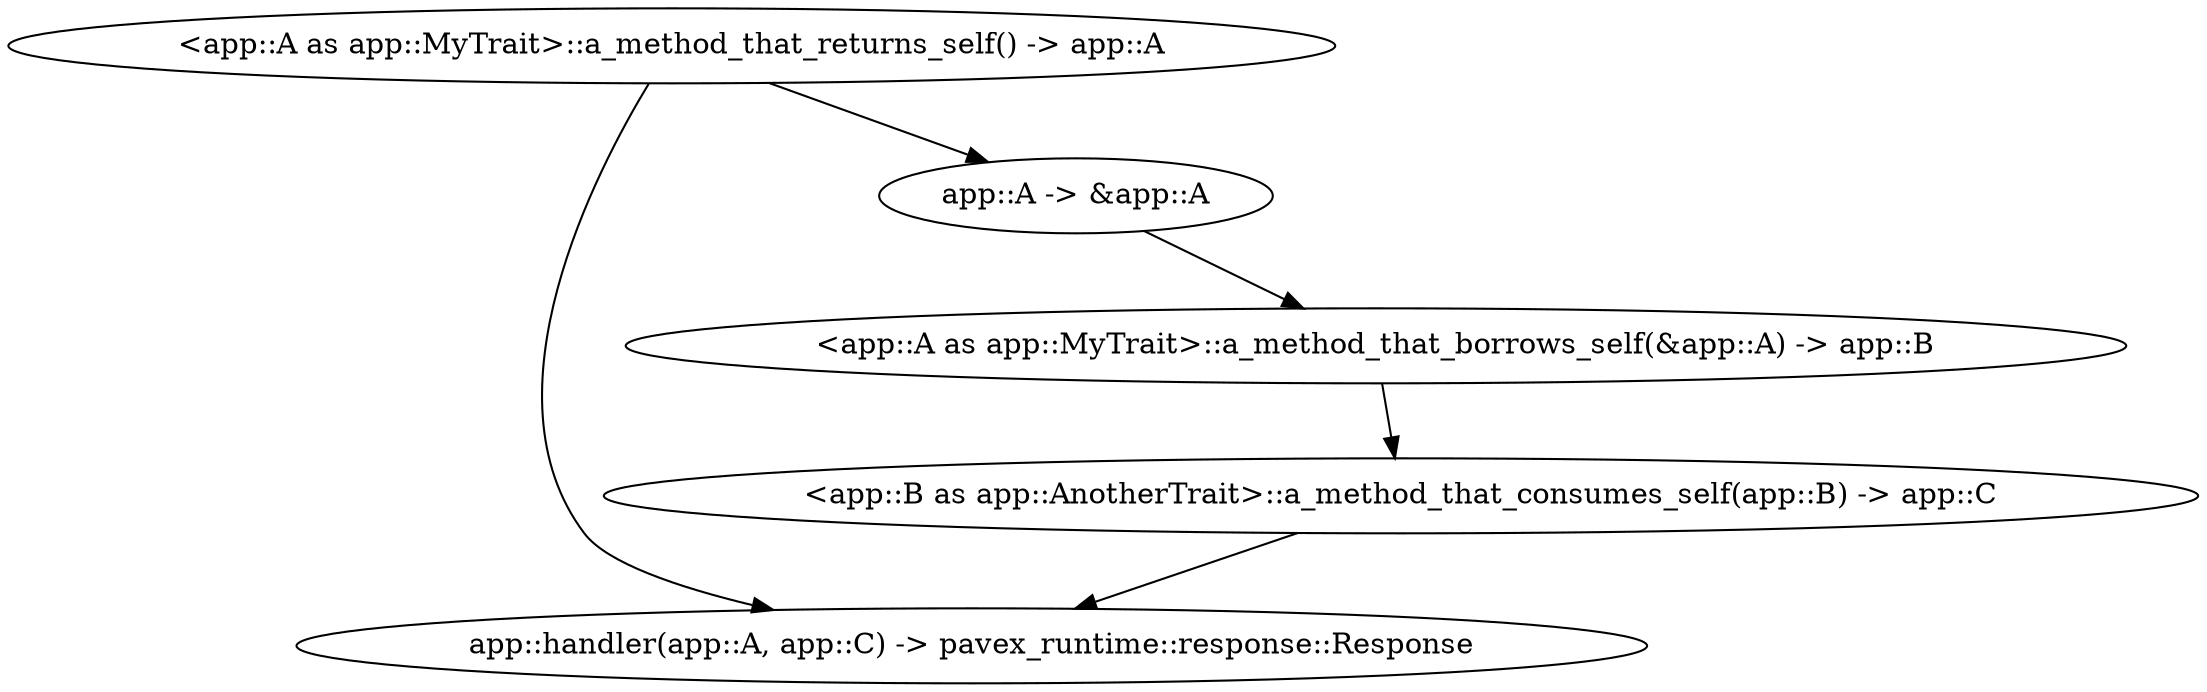 digraph "/home" {
    0 [ label = "app::handler(app::A, app::C) -> pavex_runtime::response::Response"]
    1 [ label = "<app::B as app::AnotherTrait>::a_method_that_consumes_self(app::B) -> app::C"]
    2 [ label = "<app::A as app::MyTrait>::a_method_that_borrows_self(&app::A) -> app::B"]
    3 [ label = "app::A -> &app::A"]
    4 [ label = "<app::A as app::MyTrait>::a_method_that_returns_self() -> app::A"]
    1 -> 0 [ ]
    2 -> 1 [ ]
    3 -> 2 [ ]
    4 -> 3 [ ]
    4 -> 0 [ ]
}
digraph app_state {
    0 [ label = "crate::ApplicationState() -> crate::ApplicationState"]
}